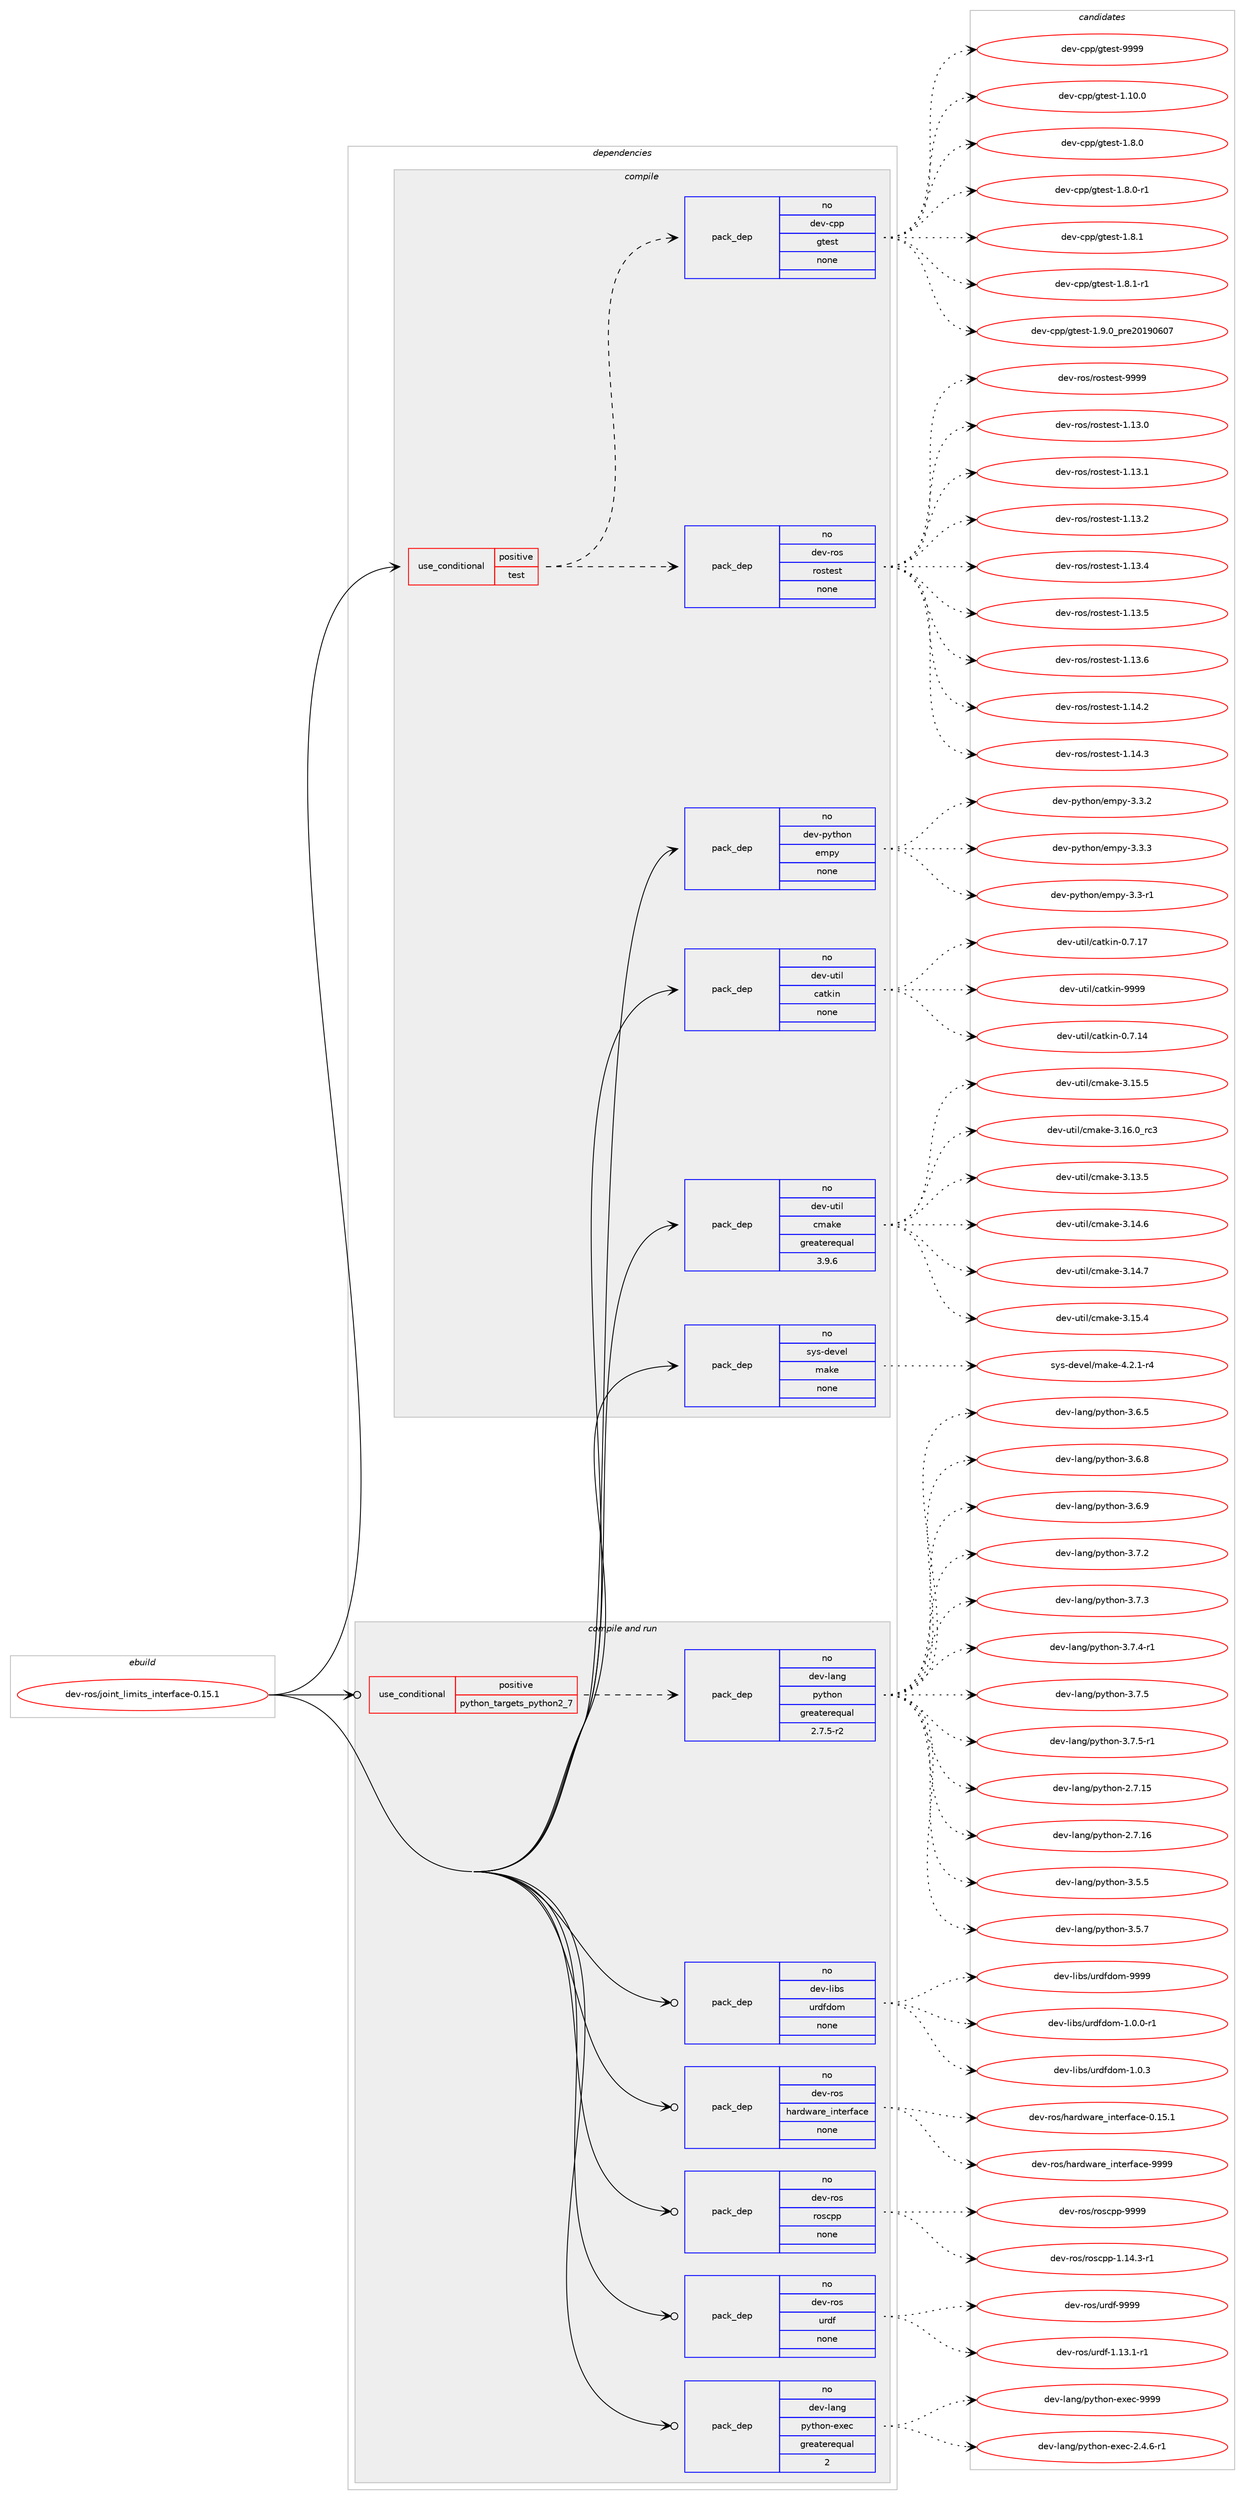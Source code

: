 digraph prolog {

# *************
# Graph options
# *************

newrank=true;
concentrate=true;
compound=true;
graph [rankdir=LR,fontname=Helvetica,fontsize=10,ranksep=1.5];#, ranksep=2.5, nodesep=0.2];
edge  [arrowhead=vee];
node  [fontname=Helvetica,fontsize=10];

# **********
# The ebuild
# **********

subgraph cluster_leftcol {
color=gray;
rank=same;
label=<<i>ebuild</i>>;
id [label="dev-ros/joint_limits_interface-0.15.1", color=red, width=4, href="../dev-ros/joint_limits_interface-0.15.1.svg"];
}

# ****************
# The dependencies
# ****************

subgraph cluster_midcol {
color=gray;
label=<<i>dependencies</i>>;
subgraph cluster_compile {
fillcolor="#eeeeee";
style=filled;
label=<<i>compile</i>>;
subgraph cond153601 {
dependency654853 [label=<<TABLE BORDER="0" CELLBORDER="1" CELLSPACING="0" CELLPADDING="4"><TR><TD ROWSPAN="3" CELLPADDING="10">use_conditional</TD></TR><TR><TD>positive</TD></TR><TR><TD>test</TD></TR></TABLE>>, shape=none, color=red];
subgraph pack489346 {
dependency654854 [label=<<TABLE BORDER="0" CELLBORDER="1" CELLSPACING="0" CELLPADDING="4" WIDTH="220"><TR><TD ROWSPAN="6" CELLPADDING="30">pack_dep</TD></TR><TR><TD WIDTH="110">no</TD></TR><TR><TD>dev-ros</TD></TR><TR><TD>rostest</TD></TR><TR><TD>none</TD></TR><TR><TD></TD></TR></TABLE>>, shape=none, color=blue];
}
dependency654853:e -> dependency654854:w [weight=20,style="dashed",arrowhead="vee"];
subgraph pack489347 {
dependency654855 [label=<<TABLE BORDER="0" CELLBORDER="1" CELLSPACING="0" CELLPADDING="4" WIDTH="220"><TR><TD ROWSPAN="6" CELLPADDING="30">pack_dep</TD></TR><TR><TD WIDTH="110">no</TD></TR><TR><TD>dev-cpp</TD></TR><TR><TD>gtest</TD></TR><TR><TD>none</TD></TR><TR><TD></TD></TR></TABLE>>, shape=none, color=blue];
}
dependency654853:e -> dependency654855:w [weight=20,style="dashed",arrowhead="vee"];
}
id:e -> dependency654853:w [weight=20,style="solid",arrowhead="vee"];
subgraph pack489348 {
dependency654856 [label=<<TABLE BORDER="0" CELLBORDER="1" CELLSPACING="0" CELLPADDING="4" WIDTH="220"><TR><TD ROWSPAN="6" CELLPADDING="30">pack_dep</TD></TR><TR><TD WIDTH="110">no</TD></TR><TR><TD>dev-python</TD></TR><TR><TD>empy</TD></TR><TR><TD>none</TD></TR><TR><TD></TD></TR></TABLE>>, shape=none, color=blue];
}
id:e -> dependency654856:w [weight=20,style="solid",arrowhead="vee"];
subgraph pack489349 {
dependency654857 [label=<<TABLE BORDER="0" CELLBORDER="1" CELLSPACING="0" CELLPADDING="4" WIDTH="220"><TR><TD ROWSPAN="6" CELLPADDING="30">pack_dep</TD></TR><TR><TD WIDTH="110">no</TD></TR><TR><TD>dev-util</TD></TR><TR><TD>catkin</TD></TR><TR><TD>none</TD></TR><TR><TD></TD></TR></TABLE>>, shape=none, color=blue];
}
id:e -> dependency654857:w [weight=20,style="solid",arrowhead="vee"];
subgraph pack489350 {
dependency654858 [label=<<TABLE BORDER="0" CELLBORDER="1" CELLSPACING="0" CELLPADDING="4" WIDTH="220"><TR><TD ROWSPAN="6" CELLPADDING="30">pack_dep</TD></TR><TR><TD WIDTH="110">no</TD></TR><TR><TD>dev-util</TD></TR><TR><TD>cmake</TD></TR><TR><TD>greaterequal</TD></TR><TR><TD>3.9.6</TD></TR></TABLE>>, shape=none, color=blue];
}
id:e -> dependency654858:w [weight=20,style="solid",arrowhead="vee"];
subgraph pack489351 {
dependency654859 [label=<<TABLE BORDER="0" CELLBORDER="1" CELLSPACING="0" CELLPADDING="4" WIDTH="220"><TR><TD ROWSPAN="6" CELLPADDING="30">pack_dep</TD></TR><TR><TD WIDTH="110">no</TD></TR><TR><TD>sys-devel</TD></TR><TR><TD>make</TD></TR><TR><TD>none</TD></TR><TR><TD></TD></TR></TABLE>>, shape=none, color=blue];
}
id:e -> dependency654859:w [weight=20,style="solid",arrowhead="vee"];
}
subgraph cluster_compileandrun {
fillcolor="#eeeeee";
style=filled;
label=<<i>compile and run</i>>;
subgraph cond153602 {
dependency654860 [label=<<TABLE BORDER="0" CELLBORDER="1" CELLSPACING="0" CELLPADDING="4"><TR><TD ROWSPAN="3" CELLPADDING="10">use_conditional</TD></TR><TR><TD>positive</TD></TR><TR><TD>python_targets_python2_7</TD></TR></TABLE>>, shape=none, color=red];
subgraph pack489352 {
dependency654861 [label=<<TABLE BORDER="0" CELLBORDER="1" CELLSPACING="0" CELLPADDING="4" WIDTH="220"><TR><TD ROWSPAN="6" CELLPADDING="30">pack_dep</TD></TR><TR><TD WIDTH="110">no</TD></TR><TR><TD>dev-lang</TD></TR><TR><TD>python</TD></TR><TR><TD>greaterequal</TD></TR><TR><TD>2.7.5-r2</TD></TR></TABLE>>, shape=none, color=blue];
}
dependency654860:e -> dependency654861:w [weight=20,style="dashed",arrowhead="vee"];
}
id:e -> dependency654860:w [weight=20,style="solid",arrowhead="odotvee"];
subgraph pack489353 {
dependency654862 [label=<<TABLE BORDER="0" CELLBORDER="1" CELLSPACING="0" CELLPADDING="4" WIDTH="220"><TR><TD ROWSPAN="6" CELLPADDING="30">pack_dep</TD></TR><TR><TD WIDTH="110">no</TD></TR><TR><TD>dev-lang</TD></TR><TR><TD>python-exec</TD></TR><TR><TD>greaterequal</TD></TR><TR><TD>2</TD></TR></TABLE>>, shape=none, color=blue];
}
id:e -> dependency654862:w [weight=20,style="solid",arrowhead="odotvee"];
subgraph pack489354 {
dependency654863 [label=<<TABLE BORDER="0" CELLBORDER="1" CELLSPACING="0" CELLPADDING="4" WIDTH="220"><TR><TD ROWSPAN="6" CELLPADDING="30">pack_dep</TD></TR><TR><TD WIDTH="110">no</TD></TR><TR><TD>dev-libs</TD></TR><TR><TD>urdfdom</TD></TR><TR><TD>none</TD></TR><TR><TD></TD></TR></TABLE>>, shape=none, color=blue];
}
id:e -> dependency654863:w [weight=20,style="solid",arrowhead="odotvee"];
subgraph pack489355 {
dependency654864 [label=<<TABLE BORDER="0" CELLBORDER="1" CELLSPACING="0" CELLPADDING="4" WIDTH="220"><TR><TD ROWSPAN="6" CELLPADDING="30">pack_dep</TD></TR><TR><TD WIDTH="110">no</TD></TR><TR><TD>dev-ros</TD></TR><TR><TD>hardware_interface</TD></TR><TR><TD>none</TD></TR><TR><TD></TD></TR></TABLE>>, shape=none, color=blue];
}
id:e -> dependency654864:w [weight=20,style="solid",arrowhead="odotvee"];
subgraph pack489356 {
dependency654865 [label=<<TABLE BORDER="0" CELLBORDER="1" CELLSPACING="0" CELLPADDING="4" WIDTH="220"><TR><TD ROWSPAN="6" CELLPADDING="30">pack_dep</TD></TR><TR><TD WIDTH="110">no</TD></TR><TR><TD>dev-ros</TD></TR><TR><TD>roscpp</TD></TR><TR><TD>none</TD></TR><TR><TD></TD></TR></TABLE>>, shape=none, color=blue];
}
id:e -> dependency654865:w [weight=20,style="solid",arrowhead="odotvee"];
subgraph pack489357 {
dependency654866 [label=<<TABLE BORDER="0" CELLBORDER="1" CELLSPACING="0" CELLPADDING="4" WIDTH="220"><TR><TD ROWSPAN="6" CELLPADDING="30">pack_dep</TD></TR><TR><TD WIDTH="110">no</TD></TR><TR><TD>dev-ros</TD></TR><TR><TD>urdf</TD></TR><TR><TD>none</TD></TR><TR><TD></TD></TR></TABLE>>, shape=none, color=blue];
}
id:e -> dependency654866:w [weight=20,style="solid",arrowhead="odotvee"];
}
subgraph cluster_run {
fillcolor="#eeeeee";
style=filled;
label=<<i>run</i>>;
}
}

# **************
# The candidates
# **************

subgraph cluster_choices {
rank=same;
color=gray;
label=<<i>candidates</i>>;

subgraph choice489346 {
color=black;
nodesep=1;
choice100101118451141111154711411111511610111511645494649514648 [label="dev-ros/rostest-1.13.0", color=red, width=4,href="../dev-ros/rostest-1.13.0.svg"];
choice100101118451141111154711411111511610111511645494649514649 [label="dev-ros/rostest-1.13.1", color=red, width=4,href="../dev-ros/rostest-1.13.1.svg"];
choice100101118451141111154711411111511610111511645494649514650 [label="dev-ros/rostest-1.13.2", color=red, width=4,href="../dev-ros/rostest-1.13.2.svg"];
choice100101118451141111154711411111511610111511645494649514652 [label="dev-ros/rostest-1.13.4", color=red, width=4,href="../dev-ros/rostest-1.13.4.svg"];
choice100101118451141111154711411111511610111511645494649514653 [label="dev-ros/rostest-1.13.5", color=red, width=4,href="../dev-ros/rostest-1.13.5.svg"];
choice100101118451141111154711411111511610111511645494649514654 [label="dev-ros/rostest-1.13.6", color=red, width=4,href="../dev-ros/rostest-1.13.6.svg"];
choice100101118451141111154711411111511610111511645494649524650 [label="dev-ros/rostest-1.14.2", color=red, width=4,href="../dev-ros/rostest-1.14.2.svg"];
choice100101118451141111154711411111511610111511645494649524651 [label="dev-ros/rostest-1.14.3", color=red, width=4,href="../dev-ros/rostest-1.14.3.svg"];
choice10010111845114111115471141111151161011151164557575757 [label="dev-ros/rostest-9999", color=red, width=4,href="../dev-ros/rostest-9999.svg"];
dependency654854:e -> choice100101118451141111154711411111511610111511645494649514648:w [style=dotted,weight="100"];
dependency654854:e -> choice100101118451141111154711411111511610111511645494649514649:w [style=dotted,weight="100"];
dependency654854:e -> choice100101118451141111154711411111511610111511645494649514650:w [style=dotted,weight="100"];
dependency654854:e -> choice100101118451141111154711411111511610111511645494649514652:w [style=dotted,weight="100"];
dependency654854:e -> choice100101118451141111154711411111511610111511645494649514653:w [style=dotted,weight="100"];
dependency654854:e -> choice100101118451141111154711411111511610111511645494649514654:w [style=dotted,weight="100"];
dependency654854:e -> choice100101118451141111154711411111511610111511645494649524650:w [style=dotted,weight="100"];
dependency654854:e -> choice100101118451141111154711411111511610111511645494649524651:w [style=dotted,weight="100"];
dependency654854:e -> choice10010111845114111115471141111151161011151164557575757:w [style=dotted,weight="100"];
}
subgraph choice489347 {
color=black;
nodesep=1;
choice10010111845991121124710311610111511645494649484648 [label="dev-cpp/gtest-1.10.0", color=red, width=4,href="../dev-cpp/gtest-1.10.0.svg"];
choice100101118459911211247103116101115116454946564648 [label="dev-cpp/gtest-1.8.0", color=red, width=4,href="../dev-cpp/gtest-1.8.0.svg"];
choice1001011184599112112471031161011151164549465646484511449 [label="dev-cpp/gtest-1.8.0-r1", color=red, width=4,href="../dev-cpp/gtest-1.8.0-r1.svg"];
choice100101118459911211247103116101115116454946564649 [label="dev-cpp/gtest-1.8.1", color=red, width=4,href="../dev-cpp/gtest-1.8.1.svg"];
choice1001011184599112112471031161011151164549465646494511449 [label="dev-cpp/gtest-1.8.1-r1", color=red, width=4,href="../dev-cpp/gtest-1.8.1-r1.svg"];
choice100101118459911211247103116101115116454946574648951121141015048495748544855 [label="dev-cpp/gtest-1.9.0_pre20190607", color=red, width=4,href="../dev-cpp/gtest-1.9.0_pre20190607.svg"];
choice1001011184599112112471031161011151164557575757 [label="dev-cpp/gtest-9999", color=red, width=4,href="../dev-cpp/gtest-9999.svg"];
dependency654855:e -> choice10010111845991121124710311610111511645494649484648:w [style=dotted,weight="100"];
dependency654855:e -> choice100101118459911211247103116101115116454946564648:w [style=dotted,weight="100"];
dependency654855:e -> choice1001011184599112112471031161011151164549465646484511449:w [style=dotted,weight="100"];
dependency654855:e -> choice100101118459911211247103116101115116454946564649:w [style=dotted,weight="100"];
dependency654855:e -> choice1001011184599112112471031161011151164549465646494511449:w [style=dotted,weight="100"];
dependency654855:e -> choice100101118459911211247103116101115116454946574648951121141015048495748544855:w [style=dotted,weight="100"];
dependency654855:e -> choice1001011184599112112471031161011151164557575757:w [style=dotted,weight="100"];
}
subgraph choice489348 {
color=black;
nodesep=1;
choice1001011184511212111610411111047101109112121455146514511449 [label="dev-python/empy-3.3-r1", color=red, width=4,href="../dev-python/empy-3.3-r1.svg"];
choice1001011184511212111610411111047101109112121455146514650 [label="dev-python/empy-3.3.2", color=red, width=4,href="../dev-python/empy-3.3.2.svg"];
choice1001011184511212111610411111047101109112121455146514651 [label="dev-python/empy-3.3.3", color=red, width=4,href="../dev-python/empy-3.3.3.svg"];
dependency654856:e -> choice1001011184511212111610411111047101109112121455146514511449:w [style=dotted,weight="100"];
dependency654856:e -> choice1001011184511212111610411111047101109112121455146514650:w [style=dotted,weight="100"];
dependency654856:e -> choice1001011184511212111610411111047101109112121455146514651:w [style=dotted,weight="100"];
}
subgraph choice489349 {
color=black;
nodesep=1;
choice1001011184511711610510847999711610710511045484655464952 [label="dev-util/catkin-0.7.14", color=red, width=4,href="../dev-util/catkin-0.7.14.svg"];
choice1001011184511711610510847999711610710511045484655464955 [label="dev-util/catkin-0.7.17", color=red, width=4,href="../dev-util/catkin-0.7.17.svg"];
choice100101118451171161051084799971161071051104557575757 [label="dev-util/catkin-9999", color=red, width=4,href="../dev-util/catkin-9999.svg"];
dependency654857:e -> choice1001011184511711610510847999711610710511045484655464952:w [style=dotted,weight="100"];
dependency654857:e -> choice1001011184511711610510847999711610710511045484655464955:w [style=dotted,weight="100"];
dependency654857:e -> choice100101118451171161051084799971161071051104557575757:w [style=dotted,weight="100"];
}
subgraph choice489350 {
color=black;
nodesep=1;
choice1001011184511711610510847991099710710145514649514653 [label="dev-util/cmake-3.13.5", color=red, width=4,href="../dev-util/cmake-3.13.5.svg"];
choice1001011184511711610510847991099710710145514649524654 [label="dev-util/cmake-3.14.6", color=red, width=4,href="../dev-util/cmake-3.14.6.svg"];
choice1001011184511711610510847991099710710145514649524655 [label="dev-util/cmake-3.14.7", color=red, width=4,href="../dev-util/cmake-3.14.7.svg"];
choice1001011184511711610510847991099710710145514649534652 [label="dev-util/cmake-3.15.4", color=red, width=4,href="../dev-util/cmake-3.15.4.svg"];
choice1001011184511711610510847991099710710145514649534653 [label="dev-util/cmake-3.15.5", color=red, width=4,href="../dev-util/cmake-3.15.5.svg"];
choice1001011184511711610510847991099710710145514649544648951149951 [label="dev-util/cmake-3.16.0_rc3", color=red, width=4,href="../dev-util/cmake-3.16.0_rc3.svg"];
dependency654858:e -> choice1001011184511711610510847991099710710145514649514653:w [style=dotted,weight="100"];
dependency654858:e -> choice1001011184511711610510847991099710710145514649524654:w [style=dotted,weight="100"];
dependency654858:e -> choice1001011184511711610510847991099710710145514649524655:w [style=dotted,weight="100"];
dependency654858:e -> choice1001011184511711610510847991099710710145514649534652:w [style=dotted,weight="100"];
dependency654858:e -> choice1001011184511711610510847991099710710145514649534653:w [style=dotted,weight="100"];
dependency654858:e -> choice1001011184511711610510847991099710710145514649544648951149951:w [style=dotted,weight="100"];
}
subgraph choice489351 {
color=black;
nodesep=1;
choice1151211154510010111810110847109971071014552465046494511452 [label="sys-devel/make-4.2.1-r4", color=red, width=4,href="../sys-devel/make-4.2.1-r4.svg"];
dependency654859:e -> choice1151211154510010111810110847109971071014552465046494511452:w [style=dotted,weight="100"];
}
subgraph choice489352 {
color=black;
nodesep=1;
choice10010111845108971101034711212111610411111045504655464953 [label="dev-lang/python-2.7.15", color=red, width=4,href="../dev-lang/python-2.7.15.svg"];
choice10010111845108971101034711212111610411111045504655464954 [label="dev-lang/python-2.7.16", color=red, width=4,href="../dev-lang/python-2.7.16.svg"];
choice100101118451089711010347112121116104111110455146534653 [label="dev-lang/python-3.5.5", color=red, width=4,href="../dev-lang/python-3.5.5.svg"];
choice100101118451089711010347112121116104111110455146534655 [label="dev-lang/python-3.5.7", color=red, width=4,href="../dev-lang/python-3.5.7.svg"];
choice100101118451089711010347112121116104111110455146544653 [label="dev-lang/python-3.6.5", color=red, width=4,href="../dev-lang/python-3.6.5.svg"];
choice100101118451089711010347112121116104111110455146544656 [label="dev-lang/python-3.6.8", color=red, width=4,href="../dev-lang/python-3.6.8.svg"];
choice100101118451089711010347112121116104111110455146544657 [label="dev-lang/python-3.6.9", color=red, width=4,href="../dev-lang/python-3.6.9.svg"];
choice100101118451089711010347112121116104111110455146554650 [label="dev-lang/python-3.7.2", color=red, width=4,href="../dev-lang/python-3.7.2.svg"];
choice100101118451089711010347112121116104111110455146554651 [label="dev-lang/python-3.7.3", color=red, width=4,href="../dev-lang/python-3.7.3.svg"];
choice1001011184510897110103471121211161041111104551465546524511449 [label="dev-lang/python-3.7.4-r1", color=red, width=4,href="../dev-lang/python-3.7.4-r1.svg"];
choice100101118451089711010347112121116104111110455146554653 [label="dev-lang/python-3.7.5", color=red, width=4,href="../dev-lang/python-3.7.5.svg"];
choice1001011184510897110103471121211161041111104551465546534511449 [label="dev-lang/python-3.7.5-r1", color=red, width=4,href="../dev-lang/python-3.7.5-r1.svg"];
dependency654861:e -> choice10010111845108971101034711212111610411111045504655464953:w [style=dotted,weight="100"];
dependency654861:e -> choice10010111845108971101034711212111610411111045504655464954:w [style=dotted,weight="100"];
dependency654861:e -> choice100101118451089711010347112121116104111110455146534653:w [style=dotted,weight="100"];
dependency654861:e -> choice100101118451089711010347112121116104111110455146534655:w [style=dotted,weight="100"];
dependency654861:e -> choice100101118451089711010347112121116104111110455146544653:w [style=dotted,weight="100"];
dependency654861:e -> choice100101118451089711010347112121116104111110455146544656:w [style=dotted,weight="100"];
dependency654861:e -> choice100101118451089711010347112121116104111110455146544657:w [style=dotted,weight="100"];
dependency654861:e -> choice100101118451089711010347112121116104111110455146554650:w [style=dotted,weight="100"];
dependency654861:e -> choice100101118451089711010347112121116104111110455146554651:w [style=dotted,weight="100"];
dependency654861:e -> choice1001011184510897110103471121211161041111104551465546524511449:w [style=dotted,weight="100"];
dependency654861:e -> choice100101118451089711010347112121116104111110455146554653:w [style=dotted,weight="100"];
dependency654861:e -> choice1001011184510897110103471121211161041111104551465546534511449:w [style=dotted,weight="100"];
}
subgraph choice489353 {
color=black;
nodesep=1;
choice10010111845108971101034711212111610411111045101120101994550465246544511449 [label="dev-lang/python-exec-2.4.6-r1", color=red, width=4,href="../dev-lang/python-exec-2.4.6-r1.svg"];
choice10010111845108971101034711212111610411111045101120101994557575757 [label="dev-lang/python-exec-9999", color=red, width=4,href="../dev-lang/python-exec-9999.svg"];
dependency654862:e -> choice10010111845108971101034711212111610411111045101120101994550465246544511449:w [style=dotted,weight="100"];
dependency654862:e -> choice10010111845108971101034711212111610411111045101120101994557575757:w [style=dotted,weight="100"];
}
subgraph choice489354 {
color=black;
nodesep=1;
choice1001011184510810598115471171141001021001111094549464846484511449 [label="dev-libs/urdfdom-1.0.0-r1", color=red, width=4,href="../dev-libs/urdfdom-1.0.0-r1.svg"];
choice100101118451081059811547117114100102100111109454946484651 [label="dev-libs/urdfdom-1.0.3", color=red, width=4,href="../dev-libs/urdfdom-1.0.3.svg"];
choice1001011184510810598115471171141001021001111094557575757 [label="dev-libs/urdfdom-9999", color=red, width=4,href="../dev-libs/urdfdom-9999.svg"];
dependency654863:e -> choice1001011184510810598115471171141001021001111094549464846484511449:w [style=dotted,weight="100"];
dependency654863:e -> choice100101118451081059811547117114100102100111109454946484651:w [style=dotted,weight="100"];
dependency654863:e -> choice1001011184510810598115471171141001021001111094557575757:w [style=dotted,weight="100"];
}
subgraph choice489355 {
color=black;
nodesep=1;
choice1001011184511411111547104971141001199711410195105110116101114102979910145484649534649 [label="dev-ros/hardware_interface-0.15.1", color=red, width=4,href="../dev-ros/hardware_interface-0.15.1.svg"];
choice100101118451141111154710497114100119971141019510511011610111410297991014557575757 [label="dev-ros/hardware_interface-9999", color=red, width=4,href="../dev-ros/hardware_interface-9999.svg"];
dependency654864:e -> choice1001011184511411111547104971141001199711410195105110116101114102979910145484649534649:w [style=dotted,weight="100"];
dependency654864:e -> choice100101118451141111154710497114100119971141019510511011610111410297991014557575757:w [style=dotted,weight="100"];
}
subgraph choice489356 {
color=black;
nodesep=1;
choice100101118451141111154711411111599112112454946495246514511449 [label="dev-ros/roscpp-1.14.3-r1", color=red, width=4,href="../dev-ros/roscpp-1.14.3-r1.svg"];
choice1001011184511411111547114111115991121124557575757 [label="dev-ros/roscpp-9999", color=red, width=4,href="../dev-ros/roscpp-9999.svg"];
dependency654865:e -> choice100101118451141111154711411111599112112454946495246514511449:w [style=dotted,weight="100"];
dependency654865:e -> choice1001011184511411111547114111115991121124557575757:w [style=dotted,weight="100"];
}
subgraph choice489357 {
color=black;
nodesep=1;
choice1001011184511411111547117114100102454946495146494511449 [label="dev-ros/urdf-1.13.1-r1", color=red, width=4,href="../dev-ros/urdf-1.13.1-r1.svg"];
choice10010111845114111115471171141001024557575757 [label="dev-ros/urdf-9999", color=red, width=4,href="../dev-ros/urdf-9999.svg"];
dependency654866:e -> choice1001011184511411111547117114100102454946495146494511449:w [style=dotted,weight="100"];
dependency654866:e -> choice10010111845114111115471171141001024557575757:w [style=dotted,weight="100"];
}
}

}

